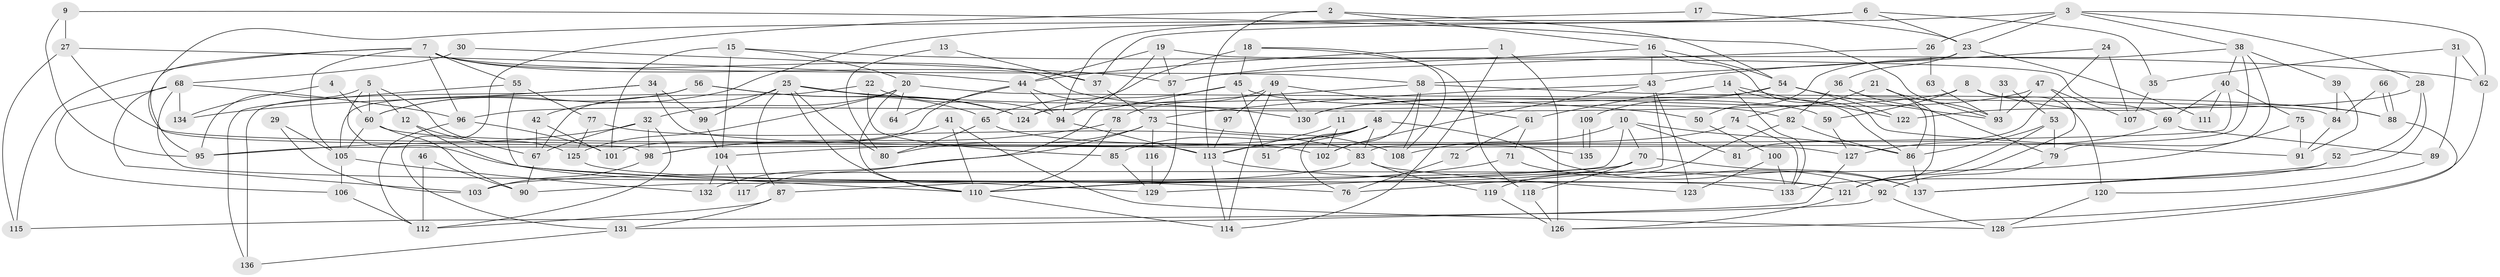 // coarse degree distribution, {2: 0.11578947368421053, 4: 0.17894736842105263, 6: 0.10526315789473684, 5: 0.21052631578947367, 3: 0.23157894736842105, 7: 0.07368421052631578, 10: 0.010526315789473684, 8: 0.06315789473684211, 9: 0.010526315789473684}
// Generated by graph-tools (version 1.1) at 2025/53/03/04/25 21:53:50]
// undirected, 137 vertices, 274 edges
graph export_dot {
graph [start="1"]
  node [color=gray90,style=filled];
  1;
  2;
  3;
  4;
  5;
  6;
  7;
  8;
  9;
  10;
  11;
  12;
  13;
  14;
  15;
  16;
  17;
  18;
  19;
  20;
  21;
  22;
  23;
  24;
  25;
  26;
  27;
  28;
  29;
  30;
  31;
  32;
  33;
  34;
  35;
  36;
  37;
  38;
  39;
  40;
  41;
  42;
  43;
  44;
  45;
  46;
  47;
  48;
  49;
  50;
  51;
  52;
  53;
  54;
  55;
  56;
  57;
  58;
  59;
  60;
  61;
  62;
  63;
  64;
  65;
  66;
  67;
  68;
  69;
  70;
  71;
  72;
  73;
  74;
  75;
  76;
  77;
  78;
  79;
  80;
  81;
  82;
  83;
  84;
  85;
  86;
  87;
  88;
  89;
  90;
  91;
  92;
  93;
  94;
  95;
  96;
  97;
  98;
  99;
  100;
  101;
  102;
  103;
  104;
  105;
  106;
  107;
  108;
  109;
  110;
  111;
  112;
  113;
  114;
  115;
  116;
  117;
  118;
  119;
  120;
  121;
  122;
  123;
  124;
  125;
  126;
  127;
  128;
  129;
  130;
  131;
  132;
  133;
  134;
  135;
  136;
  137;
  1 -- 126;
  1 -- 44;
  1 -- 114;
  2 -- 113;
  2 -- 54;
  2 -- 16;
  2 -- 131;
  3 -- 28;
  3 -- 38;
  3 -- 23;
  3 -- 26;
  3 -- 37;
  3 -- 62;
  4 -- 134;
  4 -- 60;
  5 -- 60;
  5 -- 95;
  5 -- 12;
  5 -- 76;
  5 -- 125;
  6 -- 23;
  6 -- 94;
  6 -- 35;
  6 -- 60;
  7 -- 37;
  7 -- 58;
  7 -- 55;
  7 -- 82;
  7 -- 95;
  7 -- 96;
  7 -- 105;
  7 -- 115;
  8 -- 96;
  8 -- 88;
  8 -- 59;
  8 -- 120;
  9 -- 27;
  9 -- 95;
  9 -- 93;
  10 -- 70;
  10 -- 90;
  10 -- 81;
  10 -- 86;
  10 -- 108;
  11 -- 113;
  11 -- 102;
  12 -- 129;
  12 -- 67;
  13 -- 80;
  13 -- 37;
  14 -- 122;
  14 -- 86;
  14 -- 61;
  14 -- 133;
  15 -- 101;
  15 -- 62;
  15 -- 20;
  15 -- 104;
  16 -- 54;
  16 -- 43;
  16 -- 57;
  16 -- 91;
  17 -- 23;
  17 -- 98;
  18 -- 124;
  18 -- 108;
  18 -- 45;
  18 -- 118;
  19 -- 44;
  19 -- 69;
  19 -- 57;
  19 -- 94;
  20 -- 110;
  20 -- 32;
  20 -- 64;
  20 -- 84;
  20 -- 125;
  21 -- 74;
  21 -- 121;
  21 -- 93;
  22 -- 94;
  22 -- 85;
  22 -- 67;
  23 -- 58;
  23 -- 36;
  23 -- 111;
  24 -- 107;
  24 -- 43;
  24 -- 81;
  25 -- 110;
  25 -- 50;
  25 -- 42;
  25 -- 80;
  25 -- 87;
  25 -- 99;
  25 -- 124;
  26 -- 57;
  26 -- 63;
  27 -- 113;
  27 -- 44;
  27 -- 115;
  28 -- 137;
  28 -- 52;
  28 -- 122;
  29 -- 105;
  29 -- 103;
  30 -- 57;
  30 -- 68;
  31 -- 89;
  31 -- 62;
  31 -- 35;
  32 -- 67;
  32 -- 95;
  32 -- 98;
  32 -- 112;
  33 -- 93;
  33 -- 53;
  34 -- 136;
  34 -- 99;
  34 -- 127;
  34 -- 134;
  35 -- 107;
  36 -- 86;
  36 -- 79;
  36 -- 82;
  37 -- 73;
  38 -- 40;
  38 -- 83;
  38 -- 39;
  38 -- 50;
  38 -- 79;
  39 -- 91;
  39 -- 84;
  40 -- 95;
  40 -- 75;
  40 -- 69;
  40 -- 111;
  41 -- 128;
  41 -- 110;
  41 -- 98;
  42 -- 67;
  42 -- 101;
  43 -- 102;
  43 -- 73;
  43 -- 76;
  43 -- 123;
  44 -- 101;
  44 -- 94;
  44 -- 64;
  44 -- 130;
  45 -- 59;
  45 -- 51;
  45 -- 65;
  45 -- 117;
  46 -- 112;
  46 -- 90;
  47 -- 93;
  47 -- 130;
  47 -- 107;
  47 -- 121;
  48 -- 104;
  48 -- 76;
  48 -- 51;
  48 -- 83;
  48 -- 85;
  48 -- 137;
  49 -- 114;
  49 -- 78;
  49 -- 61;
  49 -- 97;
  49 -- 130;
  50 -- 100;
  52 -- 133;
  52 -- 137;
  53 -- 79;
  53 -- 86;
  53 -- 121;
  54 -- 93;
  54 -- 130;
  54 -- 109;
  54 -- 122;
  55 -- 110;
  55 -- 77;
  55 -- 136;
  56 -- 60;
  56 -- 105;
  56 -- 65;
  56 -- 124;
  57 -- 129;
  58 -- 124;
  58 -- 108;
  58 -- 88;
  58 -- 102;
  59 -- 127;
  60 -- 105;
  60 -- 90;
  60 -- 102;
  61 -- 71;
  61 -- 72;
  62 -- 126;
  63 -- 93;
  65 -- 80;
  65 -- 135;
  66 -- 84;
  66 -- 88;
  66 -- 88;
  67 -- 90;
  68 -- 96;
  68 -- 121;
  68 -- 103;
  68 -- 106;
  68 -- 134;
  69 -- 127;
  69 -- 89;
  70 -- 137;
  70 -- 118;
  70 -- 110;
  70 -- 129;
  71 -- 92;
  71 -- 110;
  72 -- 76;
  73 -- 80;
  73 -- 108;
  73 -- 116;
  73 -- 132;
  74 -- 133;
  74 -- 113;
  75 -- 103;
  75 -- 91;
  77 -- 125;
  77 -- 83;
  78 -- 98;
  78 -- 110;
  79 -- 92;
  82 -- 86;
  82 -- 119;
  83 -- 87;
  83 -- 119;
  83 -- 123;
  84 -- 91;
  85 -- 129;
  86 -- 137;
  87 -- 112;
  87 -- 131;
  88 -- 128;
  89 -- 120;
  92 -- 115;
  92 -- 128;
  94 -- 113;
  96 -- 112;
  96 -- 101;
  97 -- 113;
  98 -- 103;
  99 -- 104;
  100 -- 123;
  100 -- 133;
  104 -- 132;
  104 -- 117;
  105 -- 106;
  105 -- 132;
  106 -- 112;
  109 -- 135;
  109 -- 135;
  110 -- 114;
  113 -- 121;
  113 -- 114;
  116 -- 129;
  118 -- 126;
  119 -- 126;
  120 -- 128;
  121 -- 126;
  125 -- 133;
  127 -- 131;
  131 -- 136;
}
